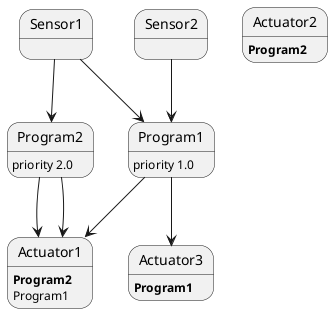 @startuml
Sensor1 --> Program1
Sensor2 --> Program1
Sensor1 --> Program2
Program2 --> Actuator1
Program1 --> Actuator1
Program1: priority 1.0
Program2: priority 2.0
Actuator1: <b>Program2</b>
Actuator1: Program1
Program2 --> Actuator1
Actuator2: <b>Program2</b>
Program1 --> Actuator3
Actuator3: <b>Program1</b>
@enduml